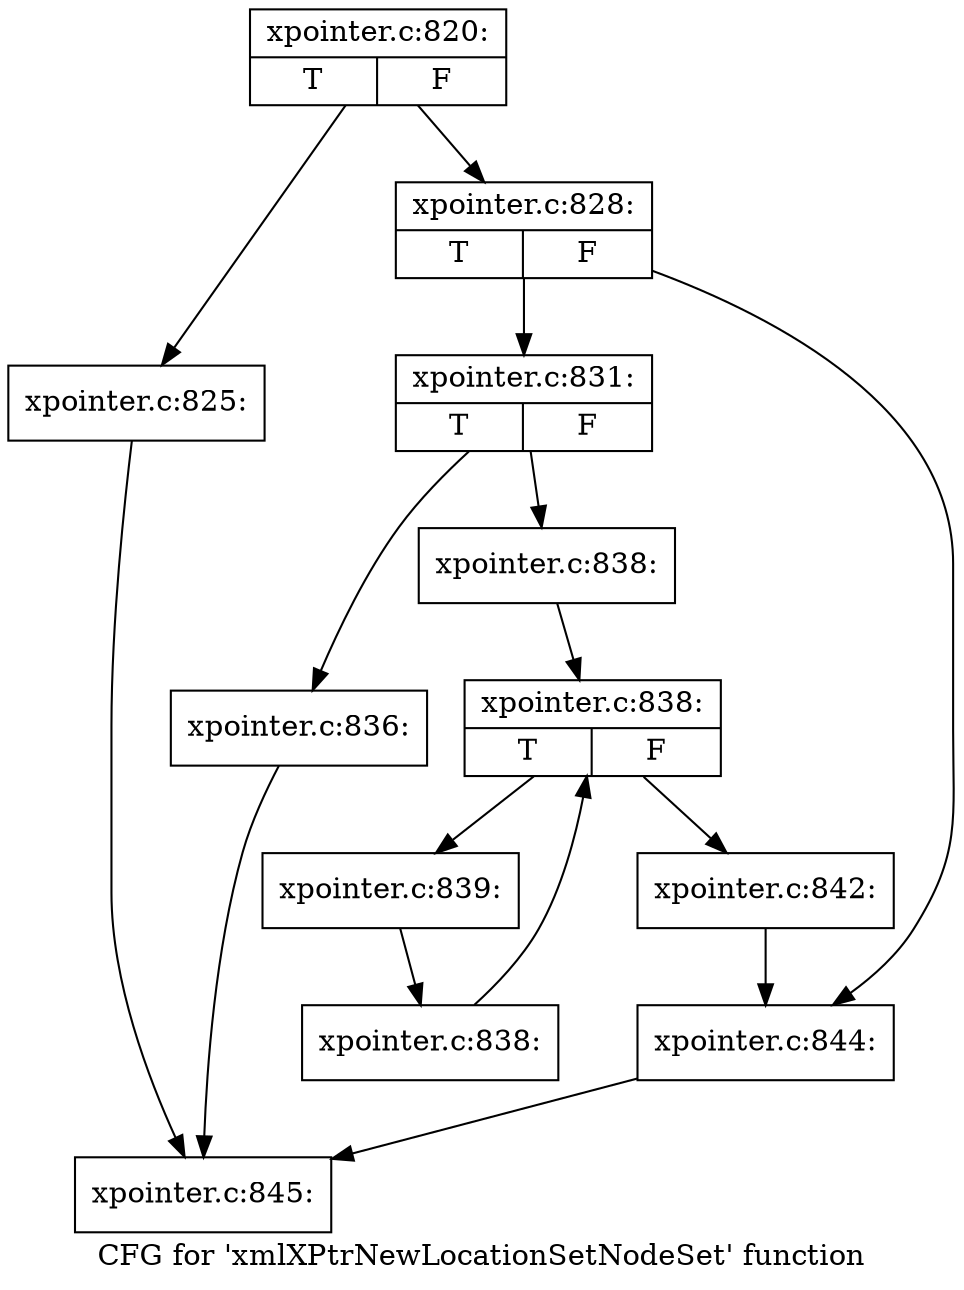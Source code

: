 digraph "CFG for 'xmlXPtrNewLocationSetNodeSet' function" {
	label="CFG for 'xmlXPtrNewLocationSetNodeSet' function";

	Node0x50f2ef0 [shape=record,label="{xpointer.c:820:|{<s0>T|<s1>F}}"];
	Node0x50f2ef0 -> Node0x4df1290;
	Node0x50f2ef0 -> Node0x4df12e0;
	Node0x4df1290 [shape=record,label="{xpointer.c:825:}"];
	Node0x4df1290 -> Node0x50f5930;
	Node0x4df12e0 [shape=record,label="{xpointer.c:828:|{<s0>T|<s1>F}}"];
	Node0x4df12e0 -> Node0x50f6d10;
	Node0x4df12e0 -> Node0x50f6d60;
	Node0x50f6d10 [shape=record,label="{xpointer.c:831:|{<s0>T|<s1>F}}"];
	Node0x50f6d10 -> Node0x50f78c0;
	Node0x50f6d10 -> Node0x50f7910;
	Node0x50f78c0 [shape=record,label="{xpointer.c:836:}"];
	Node0x50f78c0 -> Node0x50f5930;
	Node0x50f7910 [shape=record,label="{xpointer.c:838:}"];
	Node0x50f7910 -> Node0x50f80e0;
	Node0x50f80e0 [shape=record,label="{xpointer.c:838:|{<s0>T|<s1>F}}"];
	Node0x50f80e0 -> Node0x50f83c0;
	Node0x50f80e0 -> Node0x50f7f40;
	Node0x50f83c0 [shape=record,label="{xpointer.c:839:}"];
	Node0x50f83c0 -> Node0x50f8330;
	Node0x50f8330 [shape=record,label="{xpointer.c:838:}"];
	Node0x50f8330 -> Node0x50f80e0;
	Node0x50f7f40 [shape=record,label="{xpointer.c:842:}"];
	Node0x50f7f40 -> Node0x50f6d60;
	Node0x50f6d60 [shape=record,label="{xpointer.c:844:}"];
	Node0x50f6d60 -> Node0x50f5930;
	Node0x50f5930 [shape=record,label="{xpointer.c:845:}"];
}
